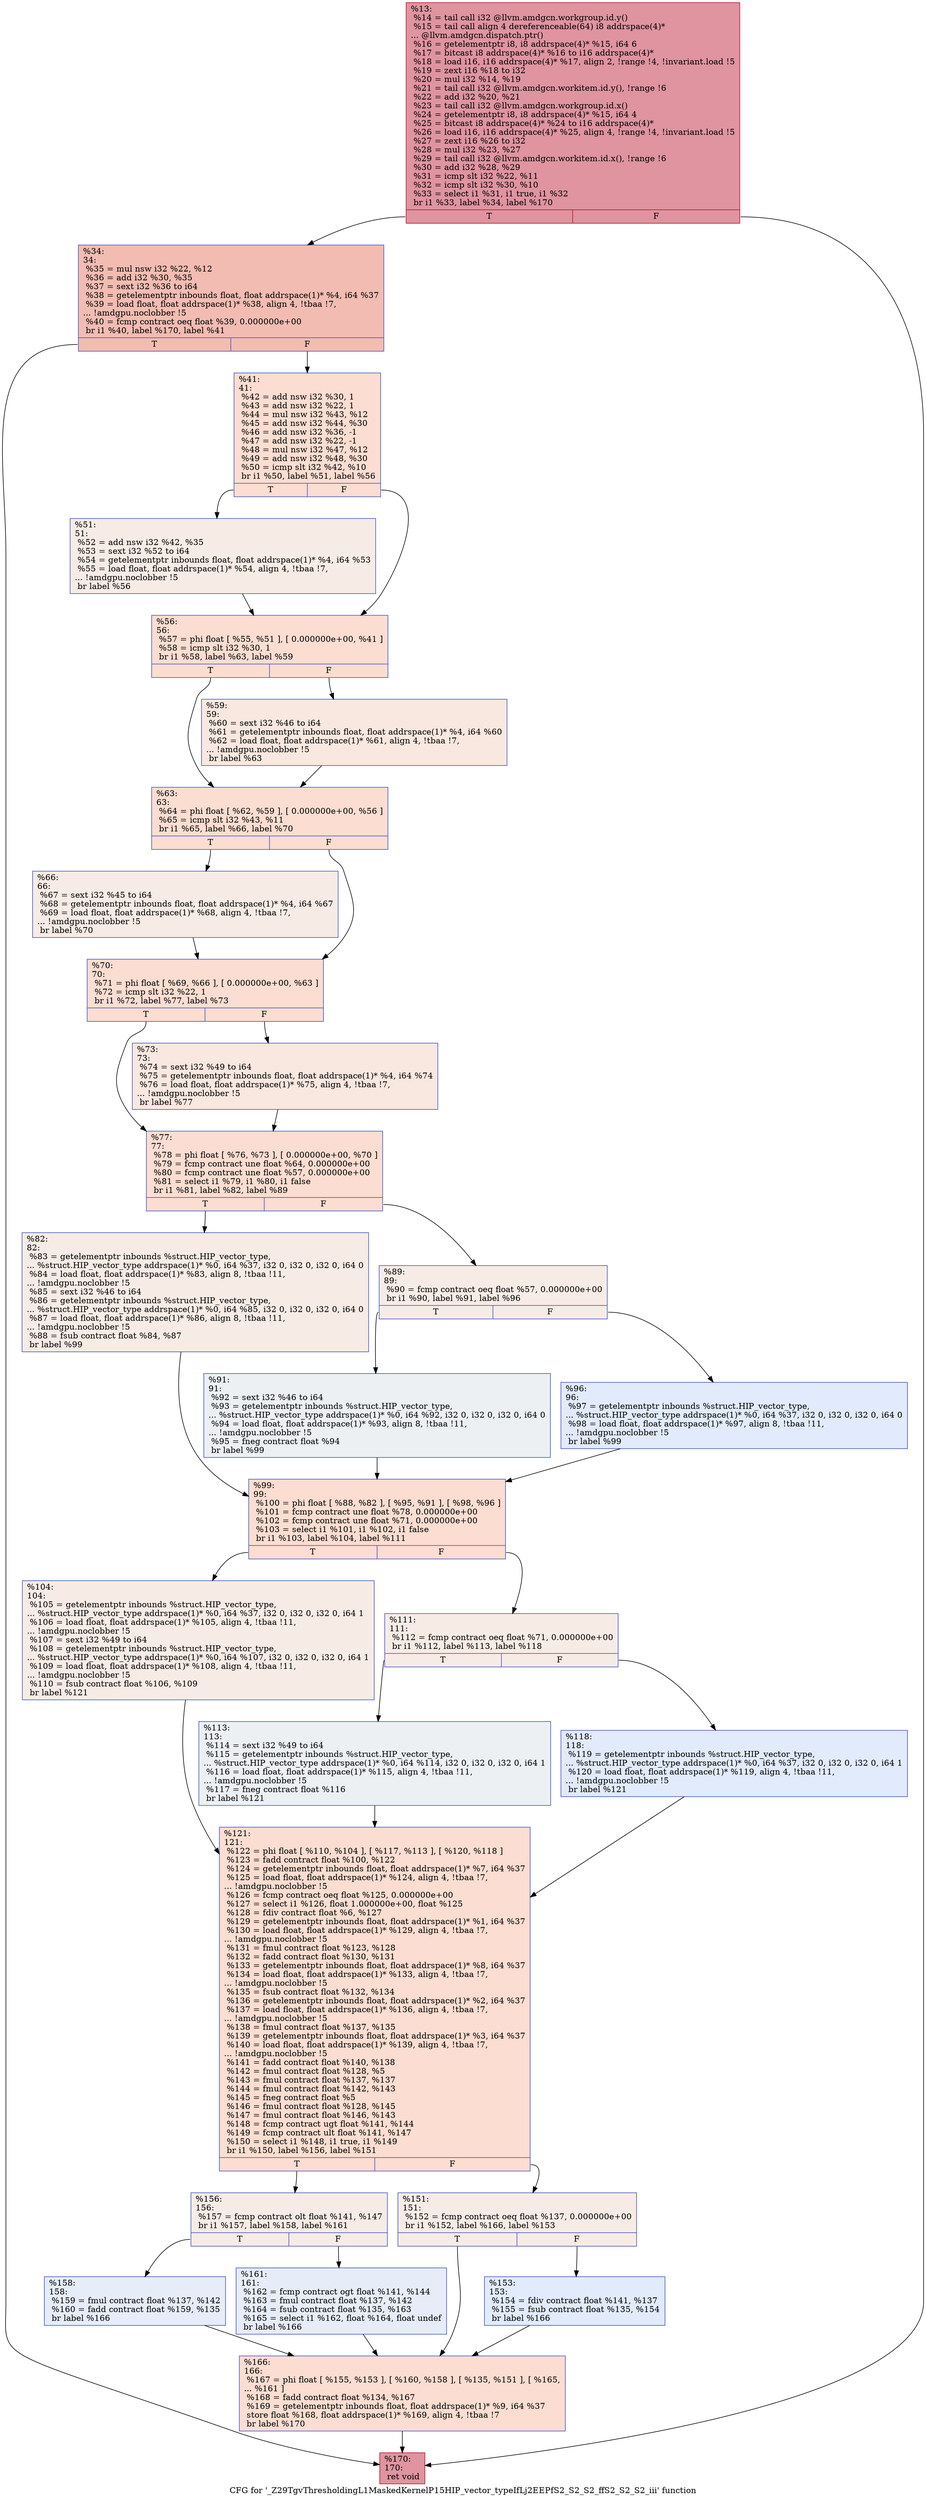 digraph "CFG for '_Z29TgvThresholdingL1MaskedKernelP15HIP_vector_typeIfLj2EEPfS2_S2_S2_ffS2_S2_S2_iii' function" {
	label="CFG for '_Z29TgvThresholdingL1MaskedKernelP15HIP_vector_typeIfLj2EEPfS2_S2_S2_ffS2_S2_S2_iii' function";

	Node0x4715460 [shape=record,color="#b70d28ff", style=filled, fillcolor="#b70d2870",label="{%13:\l  %14 = tail call i32 @llvm.amdgcn.workgroup.id.y()\l  %15 = tail call align 4 dereferenceable(64) i8 addrspace(4)*\l... @llvm.amdgcn.dispatch.ptr()\l  %16 = getelementptr i8, i8 addrspace(4)* %15, i64 6\l  %17 = bitcast i8 addrspace(4)* %16 to i16 addrspace(4)*\l  %18 = load i16, i16 addrspace(4)* %17, align 2, !range !4, !invariant.load !5\l  %19 = zext i16 %18 to i32\l  %20 = mul i32 %14, %19\l  %21 = tail call i32 @llvm.amdgcn.workitem.id.y(), !range !6\l  %22 = add i32 %20, %21\l  %23 = tail call i32 @llvm.amdgcn.workgroup.id.x()\l  %24 = getelementptr i8, i8 addrspace(4)* %15, i64 4\l  %25 = bitcast i8 addrspace(4)* %24 to i16 addrspace(4)*\l  %26 = load i16, i16 addrspace(4)* %25, align 4, !range !4, !invariant.load !5\l  %27 = zext i16 %26 to i32\l  %28 = mul i32 %23, %27\l  %29 = tail call i32 @llvm.amdgcn.workitem.id.x(), !range !6\l  %30 = add i32 %28, %29\l  %31 = icmp slt i32 %22, %11\l  %32 = icmp slt i32 %30, %10\l  %33 = select i1 %31, i1 true, i1 %32\l  br i1 %33, label %34, label %170\l|{<s0>T|<s1>F}}"];
	Node0x4715460:s0 -> Node0x4719c10;
	Node0x4715460:s1 -> Node0x4719ca0;
	Node0x4719c10 [shape=record,color="#3d50c3ff", style=filled, fillcolor="#e1675170",label="{%34:\l34:                                               \l  %35 = mul nsw i32 %22, %12\l  %36 = add i32 %30, %35\l  %37 = sext i32 %36 to i64\l  %38 = getelementptr inbounds float, float addrspace(1)* %4, i64 %37\l  %39 = load float, float addrspace(1)* %38, align 4, !tbaa !7,\l... !amdgpu.noclobber !5\l  %40 = fcmp contract oeq float %39, 0.000000e+00\l  br i1 %40, label %170, label %41\l|{<s0>T|<s1>F}}"];
	Node0x4719c10:s0 -> Node0x4719ca0;
	Node0x4719c10:s1 -> Node0x471ace0;
	Node0x471ace0 [shape=record,color="#3d50c3ff", style=filled, fillcolor="#f7b39670",label="{%41:\l41:                                               \l  %42 = add nsw i32 %30, 1\l  %43 = add nsw i32 %22, 1\l  %44 = mul nsw i32 %43, %12\l  %45 = add nsw i32 %44, %30\l  %46 = add nsw i32 %36, -1\l  %47 = add nsw i32 %22, -1\l  %48 = mul nsw i32 %47, %12\l  %49 = add nsw i32 %48, %30\l  %50 = icmp slt i32 %42, %10\l  br i1 %50, label %51, label %56\l|{<s0>T|<s1>F}}"];
	Node0x471ace0:s0 -> Node0x471b360;
	Node0x471ace0:s1 -> Node0x471b3b0;
	Node0x471b360 [shape=record,color="#3d50c3ff", style=filled, fillcolor="#ecd3c570",label="{%51:\l51:                                               \l  %52 = add nsw i32 %42, %35\l  %53 = sext i32 %52 to i64\l  %54 = getelementptr inbounds float, float addrspace(1)* %4, i64 %53\l  %55 = load float, float addrspace(1)* %54, align 4, !tbaa !7,\l... !amdgpu.noclobber !5\l  br label %56\l}"];
	Node0x471b360 -> Node0x471b3b0;
	Node0x471b3b0 [shape=record,color="#3d50c3ff", style=filled, fillcolor="#f7b39670",label="{%56:\l56:                                               \l  %57 = phi float [ %55, %51 ], [ 0.000000e+00, %41 ]\l  %58 = icmp slt i32 %30, 1\l  br i1 %58, label %63, label %59\l|{<s0>T|<s1>F}}"];
	Node0x471b3b0:s0 -> Node0x471bec0;
	Node0x471b3b0:s1 -> Node0x471bf10;
	Node0x471bf10 [shape=record,color="#3d50c3ff", style=filled, fillcolor="#f1ccb870",label="{%59:\l59:                                               \l  %60 = sext i32 %46 to i64\l  %61 = getelementptr inbounds float, float addrspace(1)* %4, i64 %60\l  %62 = load float, float addrspace(1)* %61, align 4, !tbaa !7,\l... !amdgpu.noclobber !5\l  br label %63\l}"];
	Node0x471bf10 -> Node0x471bec0;
	Node0x471bec0 [shape=record,color="#3d50c3ff", style=filled, fillcolor="#f7b39670",label="{%63:\l63:                                               \l  %64 = phi float [ %62, %59 ], [ 0.000000e+00, %56 ]\l  %65 = icmp slt i32 %43, %11\l  br i1 %65, label %66, label %70\l|{<s0>T|<s1>F}}"];
	Node0x471bec0:s0 -> Node0x4719a90;
	Node0x471bec0:s1 -> Node0x4719ae0;
	Node0x4719a90 [shape=record,color="#3d50c3ff", style=filled, fillcolor="#ecd3c570",label="{%66:\l66:                                               \l  %67 = sext i32 %45 to i64\l  %68 = getelementptr inbounds float, float addrspace(1)* %4, i64 %67\l  %69 = load float, float addrspace(1)* %68, align 4, !tbaa !7,\l... !amdgpu.noclobber !5\l  br label %70\l}"];
	Node0x4719a90 -> Node0x4719ae0;
	Node0x4719ae0 [shape=record,color="#3d50c3ff", style=filled, fillcolor="#f7b39670",label="{%70:\l70:                                               \l  %71 = phi float [ %69, %66 ], [ 0.000000e+00, %63 ]\l  %72 = icmp slt i32 %22, 1\l  br i1 %72, label %77, label %73\l|{<s0>T|<s1>F}}"];
	Node0x4719ae0:s0 -> Node0x471caa0;
	Node0x4719ae0:s1 -> Node0x471caf0;
	Node0x471caf0 [shape=record,color="#3d50c3ff", style=filled, fillcolor="#f1ccb870",label="{%73:\l73:                                               \l  %74 = sext i32 %49 to i64\l  %75 = getelementptr inbounds float, float addrspace(1)* %4, i64 %74\l  %76 = load float, float addrspace(1)* %75, align 4, !tbaa !7,\l... !amdgpu.noclobber !5\l  br label %77\l}"];
	Node0x471caf0 -> Node0x471caa0;
	Node0x471caa0 [shape=record,color="#3d50c3ff", style=filled, fillcolor="#f7b39670",label="{%77:\l77:                                               \l  %78 = phi float [ %76, %73 ], [ 0.000000e+00, %70 ]\l  %79 = fcmp contract une float %64, 0.000000e+00\l  %80 = fcmp contract une float %57, 0.000000e+00\l  %81 = select i1 %79, i1 %80, i1 false\l  br i1 %81, label %82, label %89\l|{<s0>T|<s1>F}}"];
	Node0x471caa0:s0 -> Node0x471d0a0;
	Node0x471caa0:s1 -> Node0x471d0f0;
	Node0x471d0a0 [shape=record,color="#3d50c3ff", style=filled, fillcolor="#ecd3c570",label="{%82:\l82:                                               \l  %83 = getelementptr inbounds %struct.HIP_vector_type,\l... %struct.HIP_vector_type addrspace(1)* %0, i64 %37, i32 0, i32 0, i32 0, i64 0\l  %84 = load float, float addrspace(1)* %83, align 8, !tbaa !11,\l... !amdgpu.noclobber !5\l  %85 = sext i32 %46 to i64\l  %86 = getelementptr inbounds %struct.HIP_vector_type,\l... %struct.HIP_vector_type addrspace(1)* %0, i64 %85, i32 0, i32 0, i32 0, i64 0\l  %87 = load float, float addrspace(1)* %86, align 8, !tbaa !11,\l... !amdgpu.noclobber !5\l  %88 = fsub contract float %84, %87\l  br label %99\l}"];
	Node0x471d0a0 -> Node0x471de50;
	Node0x471d0f0 [shape=record,color="#3d50c3ff", style=filled, fillcolor="#ecd3c570",label="{%89:\l89:                                               \l  %90 = fcmp contract oeq float %57, 0.000000e+00\l  br i1 %90, label %91, label %96\l|{<s0>T|<s1>F}}"];
	Node0x471d0f0:s0 -> Node0x471dfe0;
	Node0x471d0f0:s1 -> Node0x471e030;
	Node0x471dfe0 [shape=record,color="#3d50c3ff", style=filled, fillcolor="#d6dce470",label="{%91:\l91:                                               \l  %92 = sext i32 %46 to i64\l  %93 = getelementptr inbounds %struct.HIP_vector_type,\l... %struct.HIP_vector_type addrspace(1)* %0, i64 %92, i32 0, i32 0, i32 0, i64 0\l  %94 = load float, float addrspace(1)* %93, align 8, !tbaa !11,\l... !amdgpu.noclobber !5\l  %95 = fneg contract float %94\l  br label %99\l}"];
	Node0x471dfe0 -> Node0x471de50;
	Node0x471e030 [shape=record,color="#3d50c3ff", style=filled, fillcolor="#bbd1f870",label="{%96:\l96:                                               \l  %97 = getelementptr inbounds %struct.HIP_vector_type,\l... %struct.HIP_vector_type addrspace(1)* %0, i64 %37, i32 0, i32 0, i32 0, i64 0\l  %98 = load float, float addrspace(1)* %97, align 8, !tbaa !11,\l... !amdgpu.noclobber !5\l  br label %99\l}"];
	Node0x471e030 -> Node0x471de50;
	Node0x471de50 [shape=record,color="#3d50c3ff", style=filled, fillcolor="#f7b39670",label="{%99:\l99:                                               \l  %100 = phi float [ %88, %82 ], [ %95, %91 ], [ %98, %96 ]\l  %101 = fcmp contract une float %78, 0.000000e+00\l  %102 = fcmp contract une float %71, 0.000000e+00\l  %103 = select i1 %101, i1 %102, i1 false\l  br i1 %103, label %104, label %111\l|{<s0>T|<s1>F}}"];
	Node0x471de50:s0 -> Node0x471e8f0;
	Node0x471de50:s1 -> Node0x471e940;
	Node0x471e8f0 [shape=record,color="#3d50c3ff", style=filled, fillcolor="#ecd3c570",label="{%104:\l104:                                              \l  %105 = getelementptr inbounds %struct.HIP_vector_type,\l... %struct.HIP_vector_type addrspace(1)* %0, i64 %37, i32 0, i32 0, i32 0, i64 1\l  %106 = load float, float addrspace(1)* %105, align 4, !tbaa !11,\l... !amdgpu.noclobber !5\l  %107 = sext i32 %49 to i64\l  %108 = getelementptr inbounds %struct.HIP_vector_type,\l... %struct.HIP_vector_type addrspace(1)* %0, i64 %107, i32 0, i32 0, i32 0, i64 1\l  %109 = load float, float addrspace(1)* %108, align 4, !tbaa !11,\l... !amdgpu.noclobber !5\l  %110 = fsub contract float %106, %109\l  br label %121\l}"];
	Node0x471e8f0 -> Node0x471ef10;
	Node0x471e940 [shape=record,color="#3d50c3ff", style=filled, fillcolor="#ecd3c570",label="{%111:\l111:                                              \l  %112 = fcmp contract oeq float %71, 0.000000e+00\l  br i1 %112, label %113, label %118\l|{<s0>T|<s1>F}}"];
	Node0x471e940:s0 -> Node0x471f0a0;
	Node0x471e940:s1 -> Node0x471f0f0;
	Node0x471f0a0 [shape=record,color="#3d50c3ff", style=filled, fillcolor="#d6dce470",label="{%113:\l113:                                              \l  %114 = sext i32 %49 to i64\l  %115 = getelementptr inbounds %struct.HIP_vector_type,\l... %struct.HIP_vector_type addrspace(1)* %0, i64 %114, i32 0, i32 0, i32 0, i64 1\l  %116 = load float, float addrspace(1)* %115, align 4, !tbaa !11,\l... !amdgpu.noclobber !5\l  %117 = fneg contract float %116\l  br label %121\l}"];
	Node0x471f0a0 -> Node0x471ef10;
	Node0x471f0f0 [shape=record,color="#3d50c3ff", style=filled, fillcolor="#bbd1f870",label="{%118:\l118:                                              \l  %119 = getelementptr inbounds %struct.HIP_vector_type,\l... %struct.HIP_vector_type addrspace(1)* %0, i64 %37, i32 0, i32 0, i32 0, i64 1\l  %120 = load float, float addrspace(1)* %119, align 4, !tbaa !11,\l... !amdgpu.noclobber !5\l  br label %121\l}"];
	Node0x471f0f0 -> Node0x471ef10;
	Node0x471ef10 [shape=record,color="#3d50c3ff", style=filled, fillcolor="#f7b39670",label="{%121:\l121:                                              \l  %122 = phi float [ %110, %104 ], [ %117, %113 ], [ %120, %118 ]\l  %123 = fadd contract float %100, %122\l  %124 = getelementptr inbounds float, float addrspace(1)* %7, i64 %37\l  %125 = load float, float addrspace(1)* %124, align 4, !tbaa !7,\l... !amdgpu.noclobber !5\l  %126 = fcmp contract oeq float %125, 0.000000e+00\l  %127 = select i1 %126, float 1.000000e+00, float %125\l  %128 = fdiv contract float %6, %127\l  %129 = getelementptr inbounds float, float addrspace(1)* %1, i64 %37\l  %130 = load float, float addrspace(1)* %129, align 4, !tbaa !7,\l... !amdgpu.noclobber !5\l  %131 = fmul contract float %123, %128\l  %132 = fadd contract float %130, %131\l  %133 = getelementptr inbounds float, float addrspace(1)* %8, i64 %37\l  %134 = load float, float addrspace(1)* %133, align 4, !tbaa !7,\l... !amdgpu.noclobber !5\l  %135 = fsub contract float %132, %134\l  %136 = getelementptr inbounds float, float addrspace(1)* %2, i64 %37\l  %137 = load float, float addrspace(1)* %136, align 4, !tbaa !7,\l... !amdgpu.noclobber !5\l  %138 = fmul contract float %137, %135\l  %139 = getelementptr inbounds float, float addrspace(1)* %3, i64 %37\l  %140 = load float, float addrspace(1)* %139, align 4, !tbaa !7,\l... !amdgpu.noclobber !5\l  %141 = fadd contract float %140, %138\l  %142 = fmul contract float %128, %5\l  %143 = fmul contract float %137, %137\l  %144 = fmul contract float %142, %143\l  %145 = fneg contract float %5\l  %146 = fmul contract float %128, %145\l  %147 = fmul contract float %146, %143\l  %148 = fcmp contract ugt float %141, %144\l  %149 = fcmp contract ult float %141, %147\l  %150 = select i1 %148, i1 true, i1 %149\l  br i1 %150, label %156, label %151\l|{<s0>T|<s1>F}}"];
	Node0x471ef10:s0 -> Node0x471c6e0;
	Node0x471ef10:s1 -> Node0x4720d40;
	Node0x4720d40 [shape=record,color="#3d50c3ff", style=filled, fillcolor="#ecd3c570",label="{%151:\l151:                                              \l  %152 = fcmp contract oeq float %137, 0.000000e+00\l  br i1 %152, label %166, label %153\l|{<s0>T|<s1>F}}"];
	Node0x4720d40:s0 -> Node0x4720f10;
	Node0x4720d40:s1 -> Node0x4720f60;
	Node0x4720f60 [shape=record,color="#3d50c3ff", style=filled, fillcolor="#bbd1f870",label="{%153:\l153:                                              \l  %154 = fdiv contract float %141, %137\l  %155 = fsub contract float %135, %154\l  br label %166\l}"];
	Node0x4720f60 -> Node0x4720f10;
	Node0x471c6e0 [shape=record,color="#3d50c3ff", style=filled, fillcolor="#ecd3c570",label="{%156:\l156:                                              \l  %157 = fcmp contract olt float %141, %147\l  br i1 %157, label %158, label %161\l|{<s0>T|<s1>F}}"];
	Node0x471c6e0:s0 -> Node0x47212c0;
	Node0x471c6e0:s1 -> Node0x4721310;
	Node0x47212c0 [shape=record,color="#3d50c3ff", style=filled, fillcolor="#c7d7f070",label="{%158:\l158:                                              \l  %159 = fmul contract float %137, %142\l  %160 = fadd contract float %159, %135\l  br label %166\l}"];
	Node0x47212c0 -> Node0x4720f10;
	Node0x4721310 [shape=record,color="#3d50c3ff", style=filled, fillcolor="#c7d7f070",label="{%161:\l161:                                              \l  %162 = fcmp contract ogt float %141, %144\l  %163 = fmul contract float %137, %142\l  %164 = fsub contract float %135, %163\l  %165 = select i1 %162, float %164, float undef\l  br label %166\l}"];
	Node0x4721310 -> Node0x4720f10;
	Node0x4720f10 [shape=record,color="#3d50c3ff", style=filled, fillcolor="#f7b39670",label="{%166:\l166:                                              \l  %167 = phi float [ %155, %153 ], [ %160, %158 ], [ %135, %151 ], [ %165,\l... %161 ]\l  %168 = fadd contract float %134, %167\l  %169 = getelementptr inbounds float, float addrspace(1)* %9, i64 %37\l  store float %168, float addrspace(1)* %169, align 4, !tbaa !7\l  br label %170\l}"];
	Node0x4720f10 -> Node0x4719ca0;
	Node0x4719ca0 [shape=record,color="#b70d28ff", style=filled, fillcolor="#b70d2870",label="{%170:\l170:                                              \l  ret void\l}"];
}
